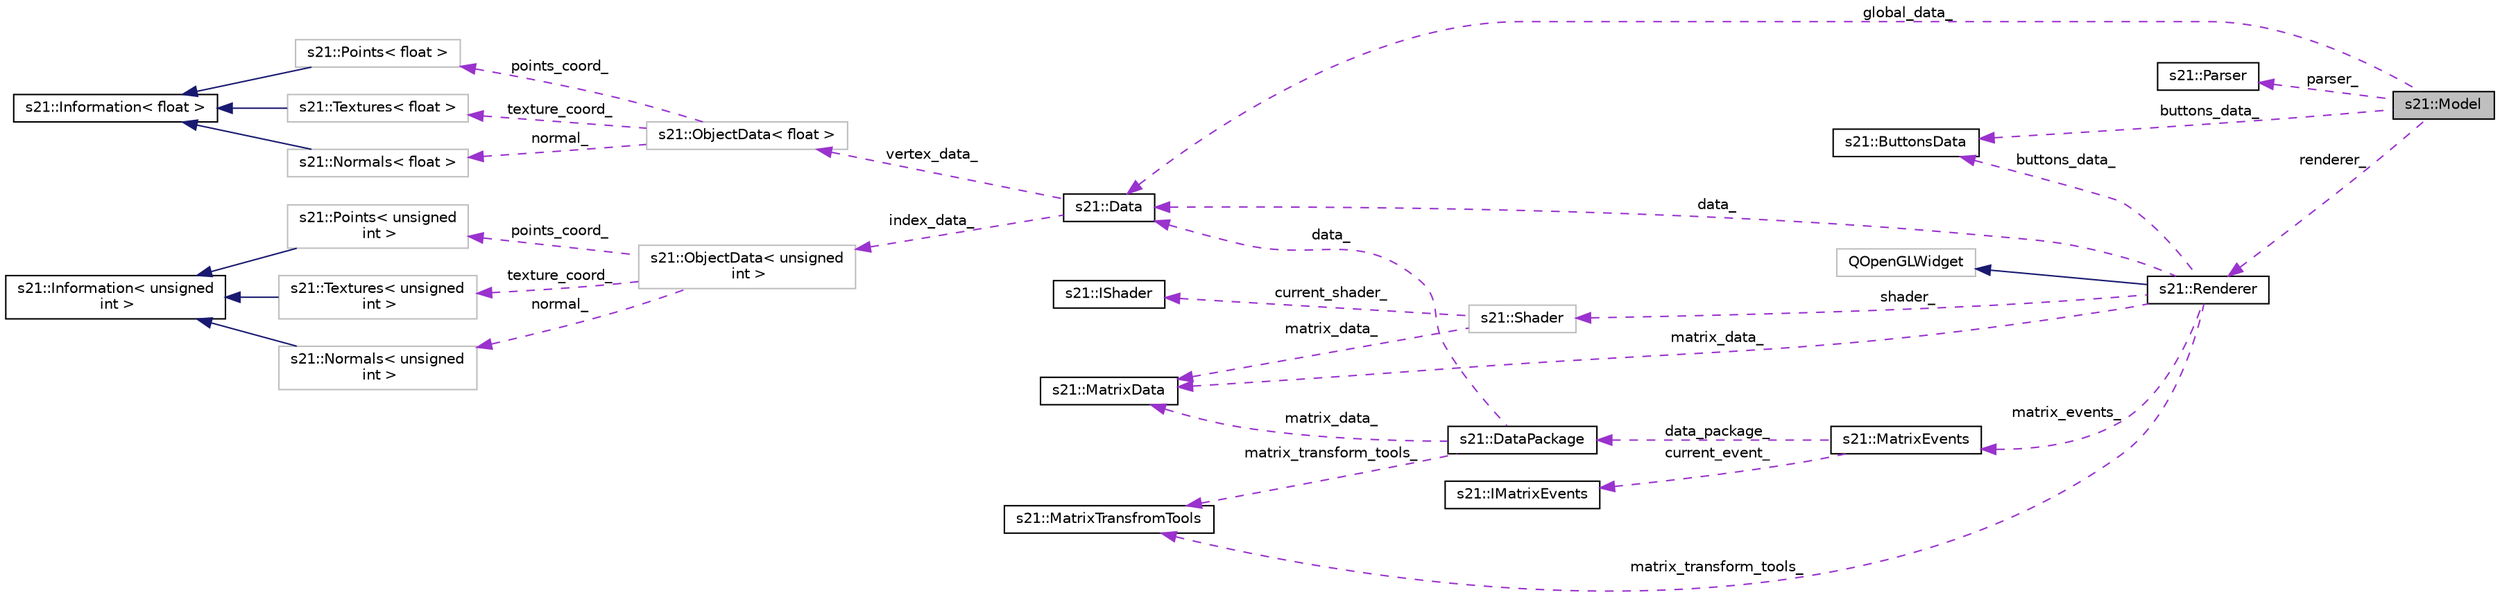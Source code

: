 digraph "s21::Model"
{
 // LATEX_PDF_SIZE
  edge [fontname="Helvetica",fontsize="10",labelfontname="Helvetica",labelfontsize="10"];
  node [fontname="Helvetica",fontsize="10",shape=record];
  rankdir="LR";
  Node1 [label="s21::Model",height=0.2,width=0.4,color="black", fillcolor="grey75", style="filled", fontcolor="black",tooltip="Base class of the model."];
  Node2 -> Node1 [dir="back",color="darkorchid3",fontsize="10",style="dashed",label=" global_data_" ,fontname="Helvetica"];
  Node2 [label="s21::Data",height=0.2,width=0.4,color="black", fillcolor="white", style="filled",URL="$classs21_1_1Data.html",tooltip="The class is a global storage that provides work with all the output of the parser."];
  Node3 -> Node2 [dir="back",color="darkorchid3",fontsize="10",style="dashed",label=" vertex_data_" ,fontname="Helvetica"];
  Node3 [label="s21::ObjectData\< float \>",height=0.2,width=0.4,color="grey75", fillcolor="white", style="filled",URL="$classs21_1_1ObjectData.html",tooltip=" "];
  Node4 -> Node3 [dir="back",color="darkorchid3",fontsize="10",style="dashed",label=" points_coord_" ,fontname="Helvetica"];
  Node4 [label="s21::Points\< float \>",height=0.2,width=0.4,color="grey75", fillcolor="white", style="filled",URL="$classs21_1_1Points.html",tooltip=" "];
  Node5 -> Node4 [dir="back",color="midnightblue",fontsize="10",style="solid",fontname="Helvetica"];
  Node5 [label="s21::Information\< float \>",height=0.2,width=0.4,color="black", fillcolor="white", style="filled",URL="$classs21_1_1Information.html",tooltip=" "];
  Node6 -> Node3 [dir="back",color="darkorchid3",fontsize="10",style="dashed",label=" texture_coord_" ,fontname="Helvetica"];
  Node6 [label="s21::Textures\< float \>",height=0.2,width=0.4,color="grey75", fillcolor="white", style="filled",URL="$classs21_1_1Textures.html",tooltip=" "];
  Node5 -> Node6 [dir="back",color="midnightblue",fontsize="10",style="solid",fontname="Helvetica"];
  Node7 -> Node3 [dir="back",color="darkorchid3",fontsize="10",style="dashed",label=" normal_" ,fontname="Helvetica"];
  Node7 [label="s21::Normals\< float \>",height=0.2,width=0.4,color="grey75", fillcolor="white", style="filled",URL="$classs21_1_1Normals.html",tooltip=" "];
  Node5 -> Node7 [dir="back",color="midnightblue",fontsize="10",style="solid",fontname="Helvetica"];
  Node8 -> Node2 [dir="back",color="darkorchid3",fontsize="10",style="dashed",label=" index_data_" ,fontname="Helvetica"];
  Node8 [label="s21::ObjectData\< unsigned\l int \>",height=0.2,width=0.4,color="grey75", fillcolor="white", style="filled",URL="$classs21_1_1ObjectData.html",tooltip=" "];
  Node9 -> Node8 [dir="back",color="darkorchid3",fontsize="10",style="dashed",label=" points_coord_" ,fontname="Helvetica"];
  Node9 [label="s21::Points\< unsigned\l int \>",height=0.2,width=0.4,color="grey75", fillcolor="white", style="filled",URL="$classs21_1_1Points.html",tooltip=" "];
  Node10 -> Node9 [dir="back",color="midnightblue",fontsize="10",style="solid",fontname="Helvetica"];
  Node10 [label="s21::Information\< unsigned\l int \>",height=0.2,width=0.4,color="black", fillcolor="white", style="filled",URL="$classs21_1_1Information.html",tooltip=" "];
  Node11 -> Node8 [dir="back",color="darkorchid3",fontsize="10",style="dashed",label=" texture_coord_" ,fontname="Helvetica"];
  Node11 [label="s21::Textures\< unsigned\l int \>",height=0.2,width=0.4,color="grey75", fillcolor="white", style="filled",URL="$classs21_1_1Textures.html",tooltip=" "];
  Node10 -> Node11 [dir="back",color="midnightblue",fontsize="10",style="solid",fontname="Helvetica"];
  Node12 -> Node8 [dir="back",color="darkorchid3",fontsize="10",style="dashed",label=" normal_" ,fontname="Helvetica"];
  Node12 [label="s21::Normals\< unsigned\l int \>",height=0.2,width=0.4,color="grey75", fillcolor="white", style="filled",URL="$classs21_1_1Normals.html",tooltip=" "];
  Node10 -> Node12 [dir="back",color="midnightblue",fontsize="10",style="solid",fontname="Helvetica"];
  Node13 -> Node1 [dir="back",color="darkorchid3",fontsize="10",style="dashed",label=" parser_" ,fontname="Helvetica"];
  Node13 [label="s21::Parser",height=0.2,width=0.4,color="black", fillcolor="white", style="filled",URL="$classs21_1_1Parser.html",tooltip="The class responsible for parsing the file."];
  Node14 -> Node1 [dir="back",color="darkorchid3",fontsize="10",style="dashed",label=" renderer_" ,fontname="Helvetica"];
  Node14 [label="s21::Renderer",height=0.2,width=0.4,color="black", fillcolor="white", style="filled",URL="$classs21_1_1Renderer.html",tooltip="The class responsible for working with rendering."];
  Node15 -> Node14 [dir="back",color="midnightblue",fontsize="10",style="solid",fontname="Helvetica"];
  Node15 [label="QOpenGLWidget",height=0.2,width=0.4,color="grey75", fillcolor="white", style="filled",tooltip=" "];
  Node2 -> Node14 [dir="back",color="darkorchid3",fontsize="10",style="dashed",label=" data_" ,fontname="Helvetica"];
  Node16 -> Node14 [dir="back",color="darkorchid3",fontsize="10",style="dashed",label=" buttons_data_" ,fontname="Helvetica"];
  Node16 [label="s21::ButtonsData",height=0.2,width=0.4,color="black", fillcolor="white", style="filled",URL="$structs21_1_1ButtonsData.html",tooltip="Stores transformation data received from the user interface."];
  Node17 -> Node14 [dir="back",color="darkorchid3",fontsize="10",style="dashed",label=" matrix_transform_tools_" ,fontname="Helvetica"];
  Node17 [label="s21::MatrixTransfromTools",height=0.2,width=0.4,color="black", fillcolor="white", style="filled",URL="$structs21_1_1MatrixTransfromTools.html",tooltip="Stores matrix transformation data."];
  Node18 -> Node14 [dir="back",color="darkorchid3",fontsize="10",style="dashed",label=" matrix_data_" ,fontname="Helvetica"];
  Node18 [label="s21::MatrixData",height=0.2,width=0.4,color="black", fillcolor="white", style="filled",URL="$structs21_1_1MatrixData.html",tooltip="Stores matrix data."];
  Node19 -> Node14 [dir="back",color="darkorchid3",fontsize="10",style="dashed",label=" shader_" ,fontname="Helvetica"];
  Node19 [label="s21::Shader",height=0.2,width=0.4,color="grey75", fillcolor="white", style="filled",URL="$classs21_1_1Shader.html",tooltip=" "];
  Node20 -> Node19 [dir="back",color="darkorchid3",fontsize="10",style="dashed",label=" current_shader_" ,fontname="Helvetica"];
  Node20 [label="s21::IShader",height=0.2,width=0.4,color="black", fillcolor="white", style="filled",URL="$classs21_1_1IShader.html",tooltip="An interface that implements the Shader class."];
  Node18 -> Node19 [dir="back",color="darkorchid3",fontsize="10",style="dashed",label=" matrix_data_" ,fontname="Helvetica"];
  Node21 -> Node14 [dir="back",color="darkorchid3",fontsize="10",style="dashed",label=" matrix_events_" ,fontname="Helvetica"];
  Node21 [label="s21::MatrixEvents",height=0.2,width=0.4,color="black", fillcolor="white", style="filled",URL="$classs21_1_1MatrixEvents.html",tooltip="A class that processes mouse input."];
  Node22 -> Node21 [dir="back",color="darkorchid3",fontsize="10",style="dashed",label=" data_package_" ,fontname="Helvetica"];
  Node22 [label="s21::DataPackage",height=0.2,width=0.4,color="black", fillcolor="white", style="filled",URL="$structs21_1_1DataPackage.html",tooltip="In order not to violate the structure of the pattern, it was decided to transmit some data as a whole..."];
  Node2 -> Node22 [dir="back",color="darkorchid3",fontsize="10",style="dashed",label=" data_" ,fontname="Helvetica"];
  Node18 -> Node22 [dir="back",color="darkorchid3",fontsize="10",style="dashed",label=" matrix_data_" ,fontname="Helvetica"];
  Node17 -> Node22 [dir="back",color="darkorchid3",fontsize="10",style="dashed",label=" matrix_transform_tools_" ,fontname="Helvetica"];
  Node23 -> Node21 [dir="back",color="darkorchid3",fontsize="10",style="dashed",label=" current_event_" ,fontname="Helvetica"];
  Node23 [label="s21::IMatrixEvents",height=0.2,width=0.4,color="black", fillcolor="white", style="filled",URL="$classs21_1_1IMatrixEvents.html",tooltip="A class that processes mouse signals."];
  Node16 -> Node1 [dir="back",color="darkorchid3",fontsize="10",style="dashed",label=" buttons_data_" ,fontname="Helvetica"];
}
